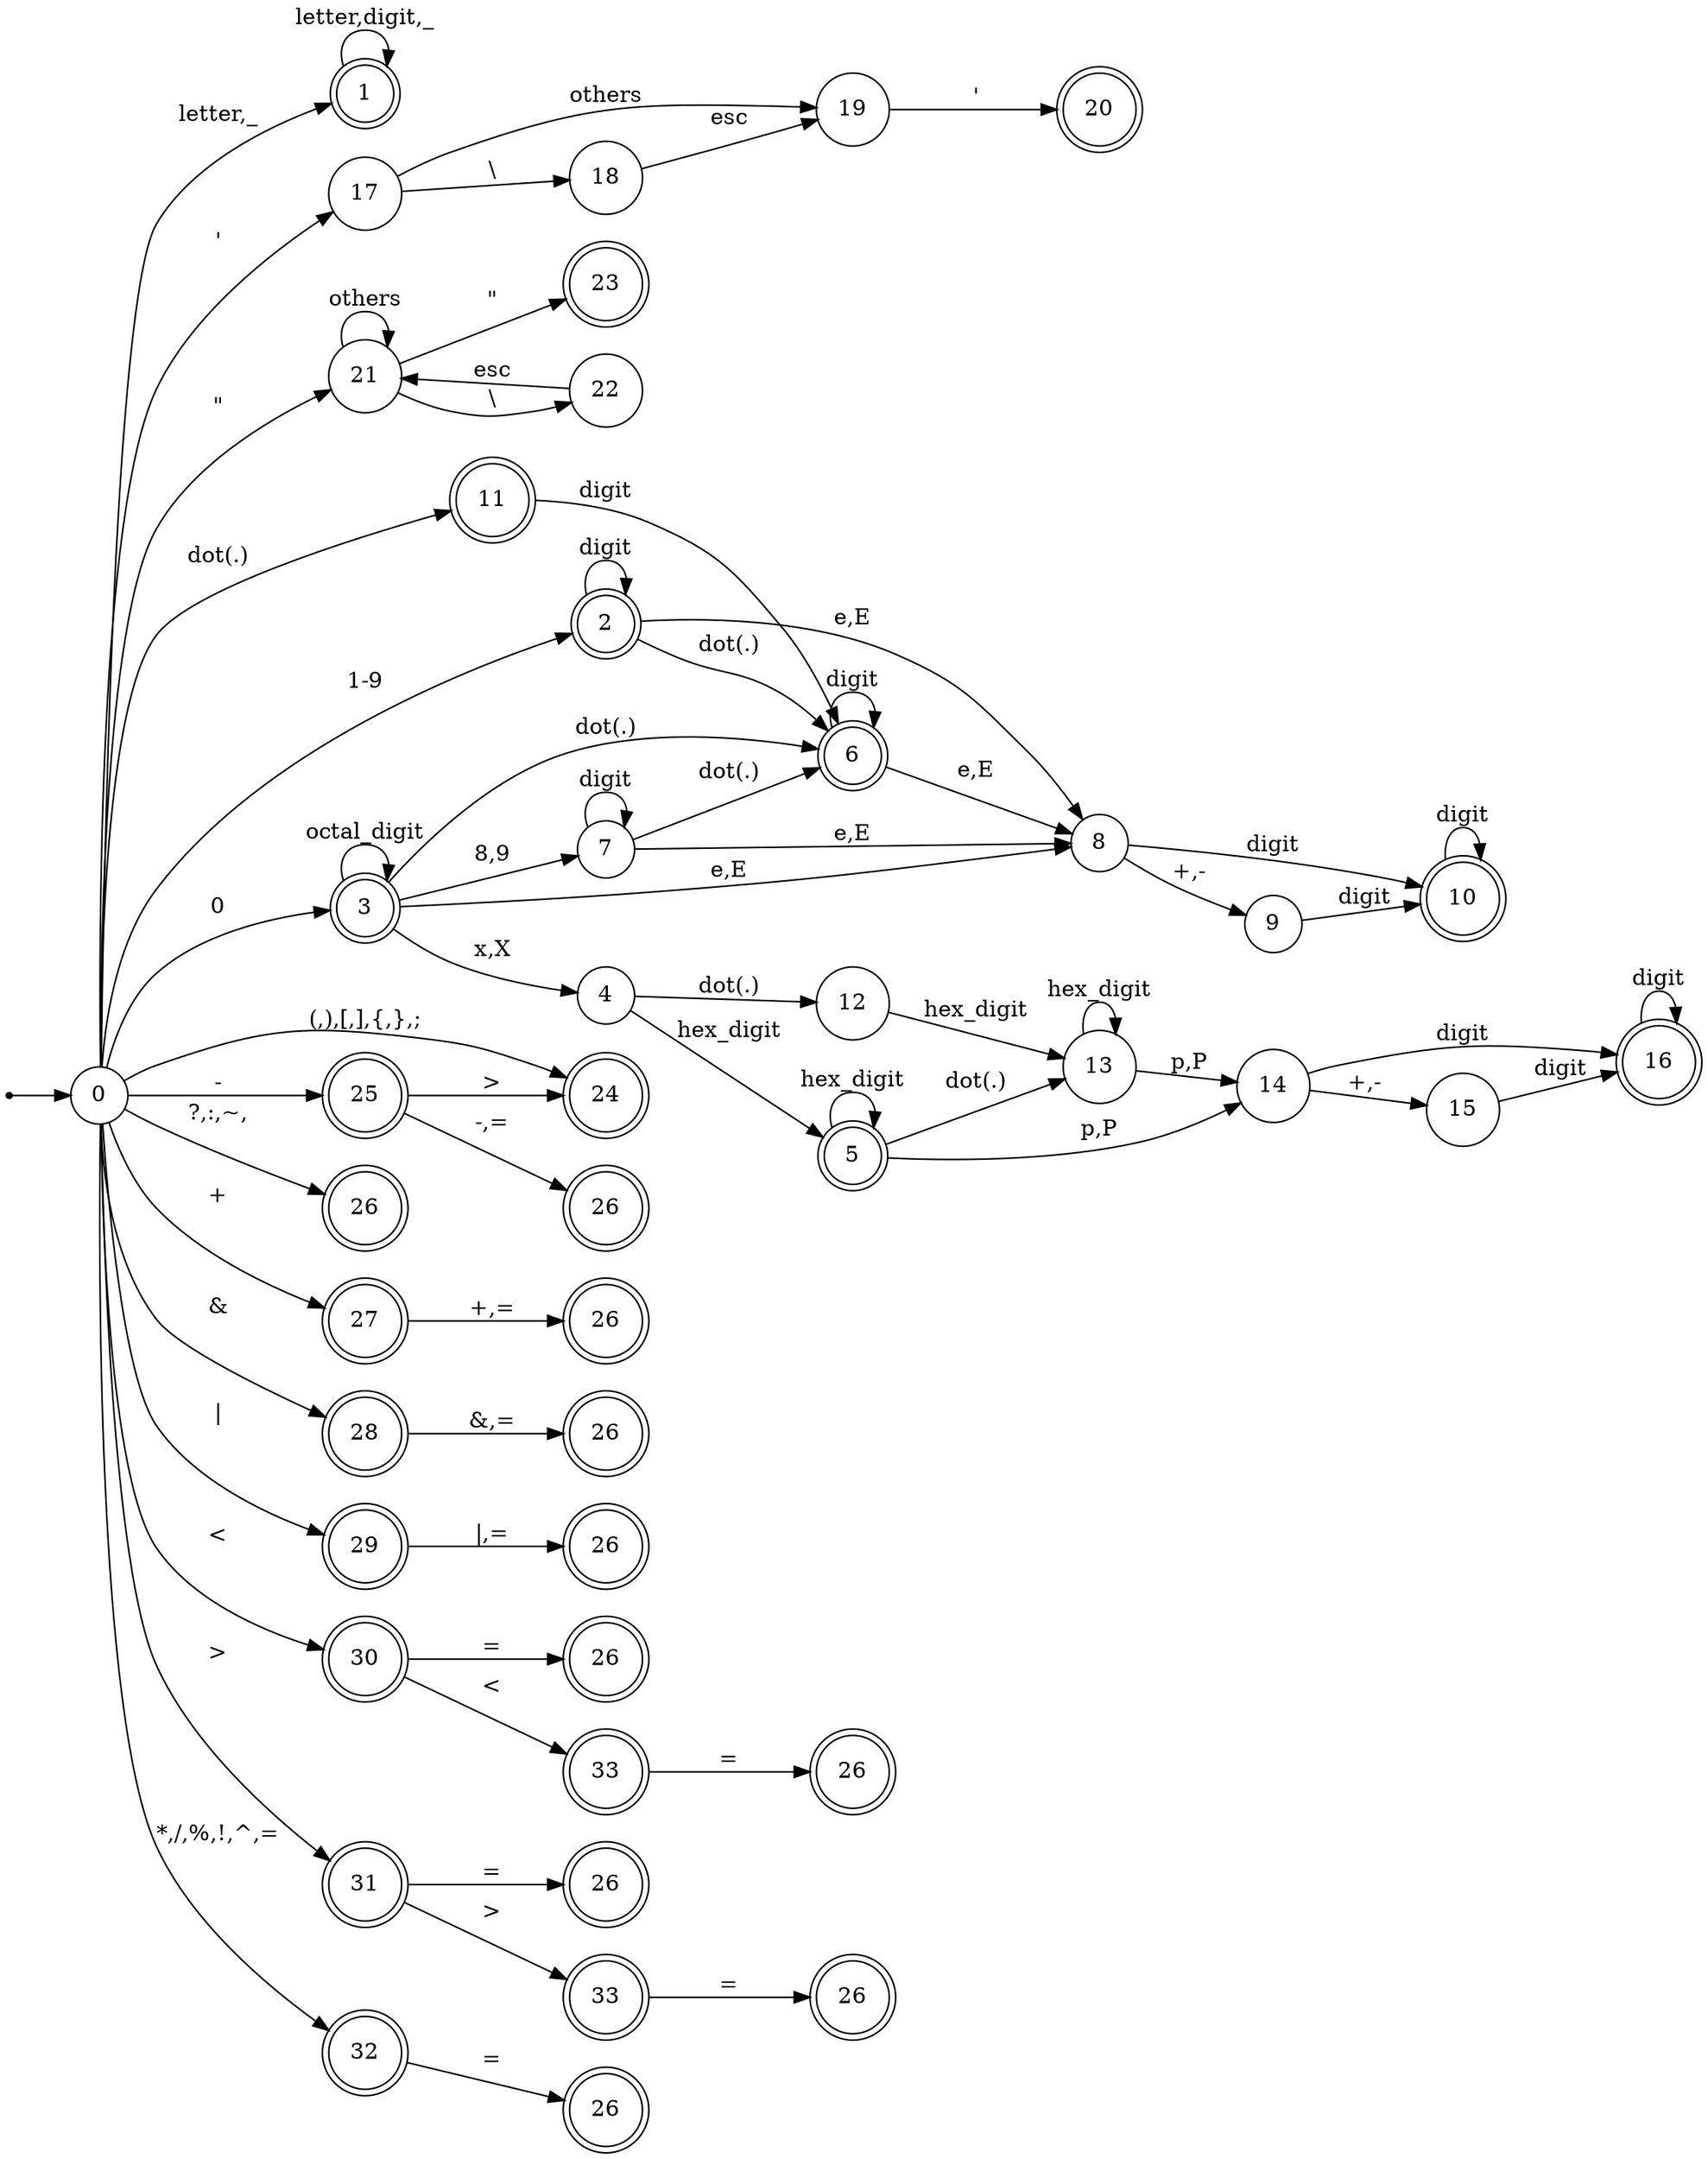 digraph dfa {
    rankdir=LR
    node [shape=circle]
    s [shape=point]
    s -> 0

    // identifier
    0 -> 1 [label="letter,_"]
    1 -> 1 [label="letter,digit,_"]
    1 [shape=doublecircle]

    // character
    0 -> 17 [label="'"]
    17 -> 19 [label=others]
    17 -> 18 [label="\\"]
    18 -> 19 [label=esc]
    19 -> 20 [label="'"]
    20 [shape=doublecircle]

    // string
    0 -> 21 [label="\""]
    21 -> 21 [label=others]
    21 -> 22 [label="\\"]
    22 -> 21 [label=esc]
    21 -> 23 [label="\""]
    23 [shape=doublecircle]

    // decimal integer
    0 -> 2 [label="1-9"]
    2 -> 2 [label=digit]
    2 [shape=doublecircle]

    // octal integer
    0 -> 3 [label=0]
    3 -> 3 [label=octal_digit]
    3 [shape=doublecircle]

    // hexadicimal integer
    3 -> 4 [label="x,X"]
    4 -> 5 [label=hex_digit]
    5 -> 5 [label=hex_digit]
    5 [shape=doublecircle]

    // decimal float
    2 -> 6 [label="dot(.)"]
    3 -> 6 [label="dot(.)"]
    3 -> 7 [label="8,9"]
    7 -> 7 [label=digit]
    7 -> 6 [label="dot(.)"]
    7 -> 8 [label="e,E"]
    6 -> 6 [label=digit]
    6 [shape=doublecircle]

    0 -> 11 [label="dot(.)"]
    11 [shape=doublecircle]
    11 -> 6 [label=digit]

    2 -> 8 [label="e,E"]
    3 -> 8 [label="e,E"]
    6 -> 8 [label="e,E"]
    8 -> 10 [label=digit]
    8 -> 9 [label="+,-"]
    9 -> 10 [label=digit]
    10 -> 10 [label=digit]
    10 [shape=doublecircle]
    
    // hexadicimal float
    4 -> 12 [label="dot(.)"]
    12 -> 13 [label=hex_digit]
    5 -> 13 [label="dot(.)"]
    13 -> 13 [label=hex_digit]
    5 -> 14 [label="p,P"]
    13 -> 14 [label="p,P"]
    14 -> 16 [label=digit]
    14 -> 15 [label="+,-"]
    15 -> 16 [label=digit]
    16 -> 16 [label=digit]
    16 [shape=doublecircle]

    // delimiter
    0 -> 24 [label="(,),[,],{,},;"]
    24 [shape=doublecircle]

    // operater
    0 -> 26 [label="?,:,~,"]
    26 [shape=doublecircle]

    0 -> 25 [label="-"]
    25 -> 24 [label=">"]
    25 -> b [label="-,="]
    25 [shape=doublecircle]
    b [label=26, shape=doublecircle]

    0 -> 27 [label="+"]
    27 -> a [label="+,="]
    27 [shape=doublecircle]
    a [label=26, shape=doublecircle]
    
    0 -> 28 [label="\&"]
    28 -> c [label="\&,="]
    28 [shape=doublecircle]
    c [label=26, shape=doublecircle]
    
    0 -> 29 [label="|"]
    29 -> d [label="|,="]
    29 [shape=doublecircle]
    d [label=26, shape=doublecircle]

    0 -> 30 [label="<"]
    30 -> e [label="="]
    30 -> 33 [label="<"]
    33 -> i [label="="]
    e [label=26, shape=doublecircle]
    33 [shape=doublecircle]
    30 [shape=doublecircle]
    i [label=26, shape=doublecircle]
    
    0 -> 31 [label=">"]
    31 -> f [label="="]
    f [label=26, shape=doublecircle]
    31 -> g [label=">"]
    h [label=26, shape=doublecircle]
    g [label=33, shape=doublecircle]
    g -> h [label="="]
    31 [shape=doublecircle]

    0 -> 32 [label="*,/,%,!,^,="]
    32 -> j [label="="]
    32 [shape=doublecircle]
    j [label=26, shape=doublecircle]
}